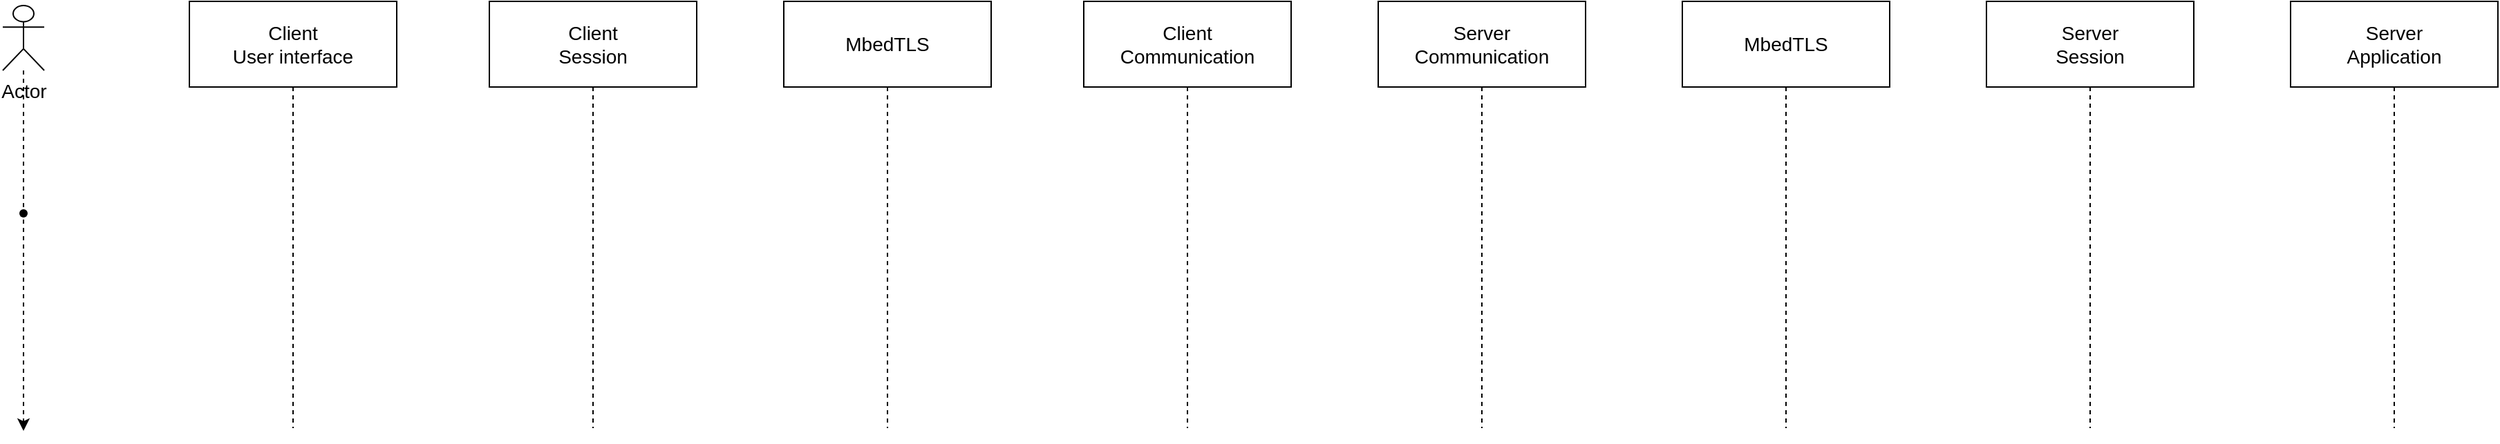 <mxfile>
    <diagram id="hEeOqorTtUtQZ6ahrq-n" name="Page-1">
        <mxGraphModel dx="1770" dy="785" grid="1" gridSize="10" guides="1" tooltips="1" connect="1" arrows="1" fold="1" page="1" pageScale="1" pageWidth="850" pageHeight="1100" math="0" shadow="0">
            <root>
                <mxCell id="0"/>
                <mxCell id="1" parent="0"/>
                <mxCell id="32" value="&lt;font style=&quot;font-size: 14px;&quot;&gt;Client&lt;br&gt;User interface&lt;br&gt;&lt;/font&gt;" style="shape=umlLifeline;perimeter=lifelinePerimeter;whiteSpace=wrap;html=1;container=1;collapsible=0;recursiveResize=0;outlineConnect=0;size=62;" vertex="1" parent="1">
                    <mxGeometry x="140" y="19" width="150" height="309" as="geometry"/>
                </mxCell>
                <mxCell id="33" value="&lt;font style=&quot;font-size: 14px;&quot;&gt;Client&lt;br&gt;Session&lt;/font&gt;" style="shape=umlLifeline;perimeter=lifelinePerimeter;whiteSpace=wrap;html=1;container=1;collapsible=0;recursiveResize=0;outlineConnect=0;size=62;" vertex="1" parent="1">
                    <mxGeometry x="357" y="19" width="150" height="309" as="geometry"/>
                </mxCell>
                <mxCell id="34" value="&lt;span style=&quot;font-size: 14px;&quot;&gt;MbedTLS&lt;/span&gt;" style="shape=umlLifeline;perimeter=lifelinePerimeter;whiteSpace=wrap;html=1;container=1;collapsible=0;recursiveResize=0;outlineConnect=0;size=62;" vertex="1" parent="1">
                    <mxGeometry x="570" y="19" width="150" height="309" as="geometry"/>
                </mxCell>
                <mxCell id="35" value="&lt;span style=&quot;font-size: 14px;&quot;&gt;Client&lt;br&gt;Communication&lt;br&gt;&lt;/span&gt;" style="shape=umlLifeline;perimeter=lifelinePerimeter;whiteSpace=wrap;html=1;container=1;collapsible=0;recursiveResize=0;outlineConnect=0;size=62;" vertex="1" parent="1">
                    <mxGeometry x="787" y="19" width="150" height="309" as="geometry"/>
                </mxCell>
                <mxCell id="36" value="&lt;span style=&quot;font-size: 14px;&quot;&gt;Server&lt;br&gt;Communication&lt;br&gt;&lt;/span&gt;" style="shape=umlLifeline;perimeter=lifelinePerimeter;whiteSpace=wrap;html=1;container=1;collapsible=0;recursiveResize=0;outlineConnect=0;size=62;" vertex="1" parent="1">
                    <mxGeometry x="1000" y="19" width="150" height="309" as="geometry"/>
                </mxCell>
                <mxCell id="37" value="&lt;span style=&quot;font-size: 14px;&quot;&gt;MbedTLS&lt;br&gt;&lt;/span&gt;" style="shape=umlLifeline;perimeter=lifelinePerimeter;whiteSpace=wrap;html=1;container=1;collapsible=0;recursiveResize=0;outlineConnect=0;size=62;" vertex="1" parent="1">
                    <mxGeometry x="1220" y="19" width="150" height="309" as="geometry"/>
                </mxCell>
                <mxCell id="38" value="&lt;span style=&quot;font-size: 14px;&quot;&gt;Server&lt;br&gt;Session&lt;br&gt;&lt;/span&gt;" style="shape=umlLifeline;perimeter=lifelinePerimeter;whiteSpace=wrap;html=1;container=1;collapsible=0;recursiveResize=0;outlineConnect=0;size=62;" vertex="1" parent="1">
                    <mxGeometry x="1440" y="19" width="150" height="309" as="geometry"/>
                </mxCell>
                <mxCell id="39" value="&lt;span style=&quot;font-size: 14px;&quot;&gt;Server&lt;br&gt;Application&lt;br&gt;&lt;/span&gt;" style="shape=umlLifeline;perimeter=lifelinePerimeter;whiteSpace=wrap;html=1;container=1;collapsible=0;recursiveResize=0;outlineConnect=0;size=62;" vertex="1" parent="1">
                    <mxGeometry x="1660" y="19" width="150" height="309" as="geometry"/>
                </mxCell>
                <mxCell id="60" value="" style="edgeStyle=none;jumpStyle=line;html=1;dashed=1;strokeColor=default;fontSize=14;startArrow=none;startFill=0;" edge="1" parent="1" source="47">
                    <mxGeometry relative="1" as="geometry">
                        <mxPoint x="20" y="330" as="targetPoint"/>
                    </mxGeometry>
                </mxCell>
                <mxCell id="47" value="Actor" style="shape=umlActor;verticalLabelPosition=bottom;verticalAlign=top;html=1;fontSize=14;" vertex="1" parent="1">
                    <mxGeometry x="5" y="22" width="30" height="47" as="geometry"/>
                </mxCell>
                <mxCell id="59" value="" style="shape=waypoint;sketch=0;size=6;pointerEvents=1;points=[];fillColor=rgb(255, 255, 255);resizable=0;rotatable=0;perimeter=centerPerimeter;snapToPoint=1;fontSize=14;verticalAlign=top;" vertex="1" parent="1">
                    <mxGeometry x="10" y="162.5" width="20" height="20" as="geometry"/>
                </mxCell>
            </root>
        </mxGraphModel>
    </diagram>
</mxfile>